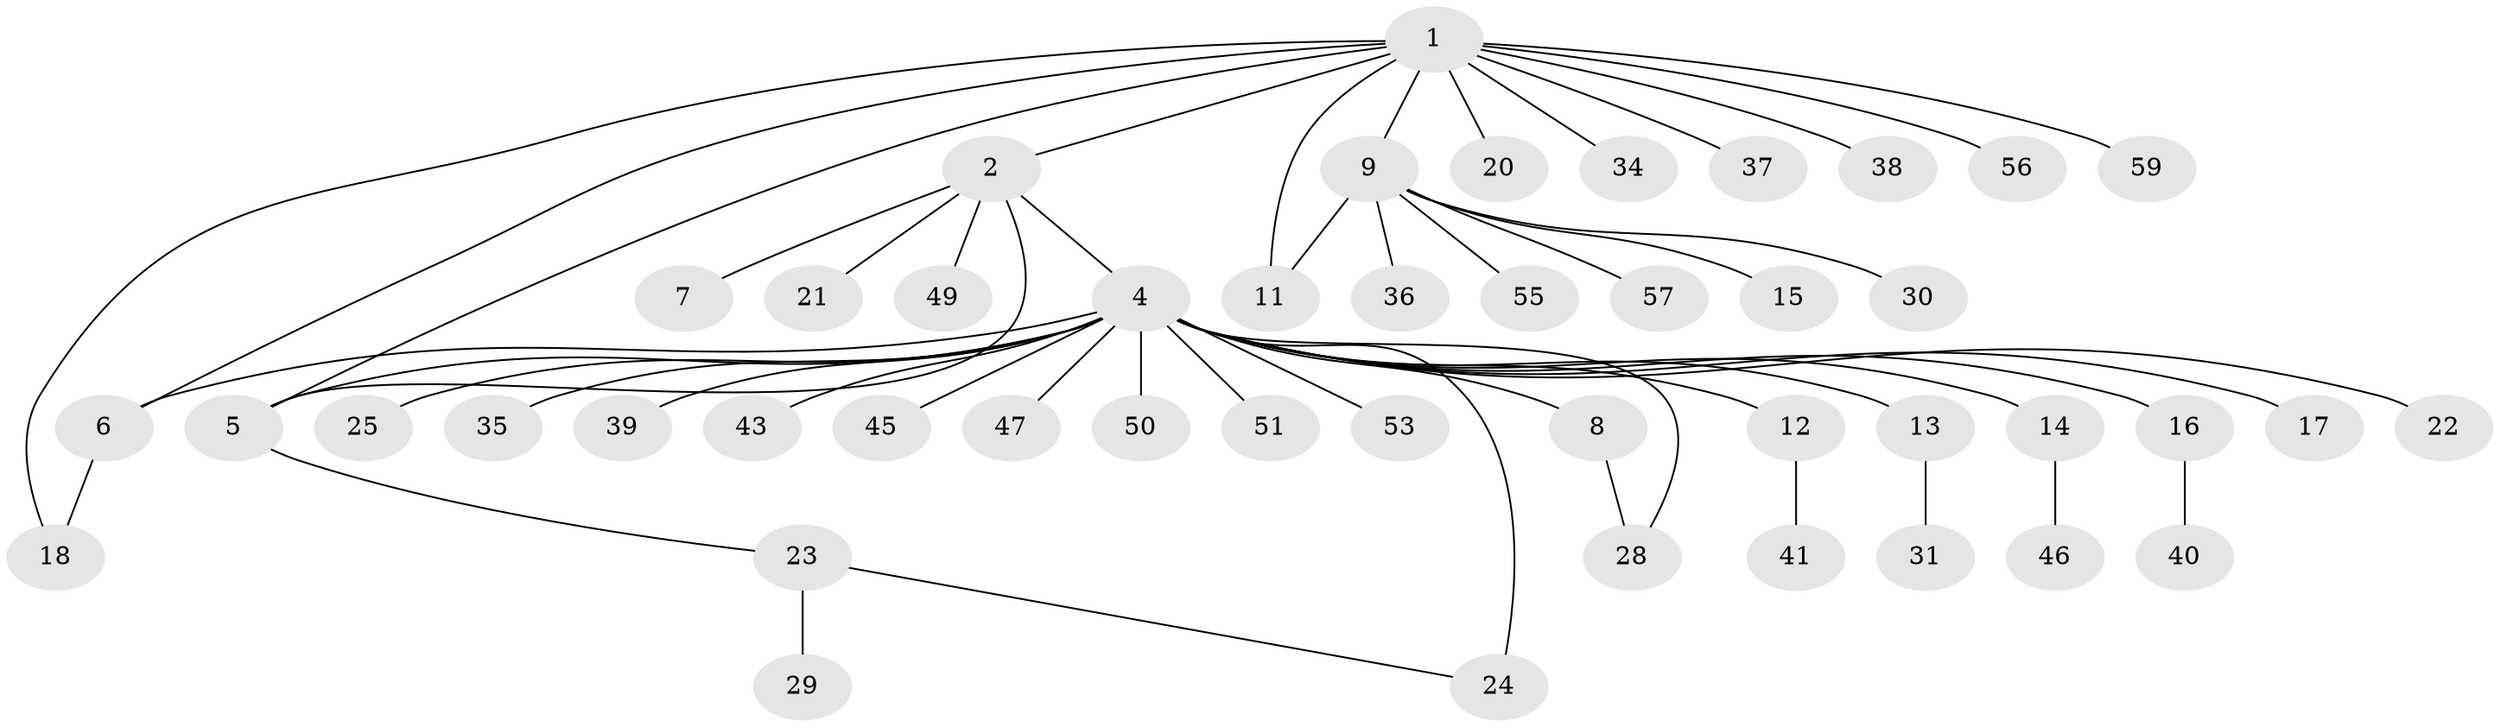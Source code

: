 // Generated by graph-tools (version 1.1) at 2025/23/03/03/25 07:23:55]
// undirected, 46 vertices, 52 edges
graph export_dot {
graph [start="1"]
  node [color=gray90,style=filled];
  1 [super="+3"];
  2 [super="+19"];
  4 [super="+10"];
  5;
  6;
  7;
  8;
  9 [super="+44"];
  11 [super="+32"];
  12;
  13;
  14 [super="+33"];
  15;
  16 [super="+48"];
  17;
  18 [super="+26"];
  20;
  21 [super="+60"];
  22;
  23 [super="+54"];
  24 [super="+27"];
  25;
  28 [super="+52"];
  29;
  30;
  31;
  34;
  35;
  36 [super="+42"];
  37;
  38;
  39;
  40;
  41;
  43;
  45;
  46 [super="+58"];
  47;
  49;
  50;
  51;
  53;
  55;
  56;
  57;
  59;
  1 -- 2;
  1 -- 6;
  1 -- 9;
  1 -- 11;
  1 -- 34;
  1 -- 37;
  1 -- 38;
  1 -- 18;
  1 -- 20;
  1 -- 5;
  1 -- 56;
  1 -- 59;
  2 -- 4;
  2 -- 5;
  2 -- 7;
  2 -- 21;
  2 -- 49;
  4 -- 5 [weight=2];
  4 -- 6;
  4 -- 8;
  4 -- 12 [weight=2];
  4 -- 13;
  4 -- 14;
  4 -- 16;
  4 -- 17;
  4 -- 24 [weight=2];
  4 -- 25;
  4 -- 35;
  4 -- 43;
  4 -- 47;
  4 -- 50;
  4 -- 51;
  4 -- 53;
  4 -- 22;
  4 -- 39;
  4 -- 45;
  4 -- 28;
  5 -- 23;
  6 -- 18;
  8 -- 28;
  9 -- 11;
  9 -- 15;
  9 -- 30;
  9 -- 36;
  9 -- 55;
  9 -- 57;
  12 -- 41;
  13 -- 31;
  14 -- 46;
  16 -- 40;
  23 -- 24;
  23 -- 29;
}
